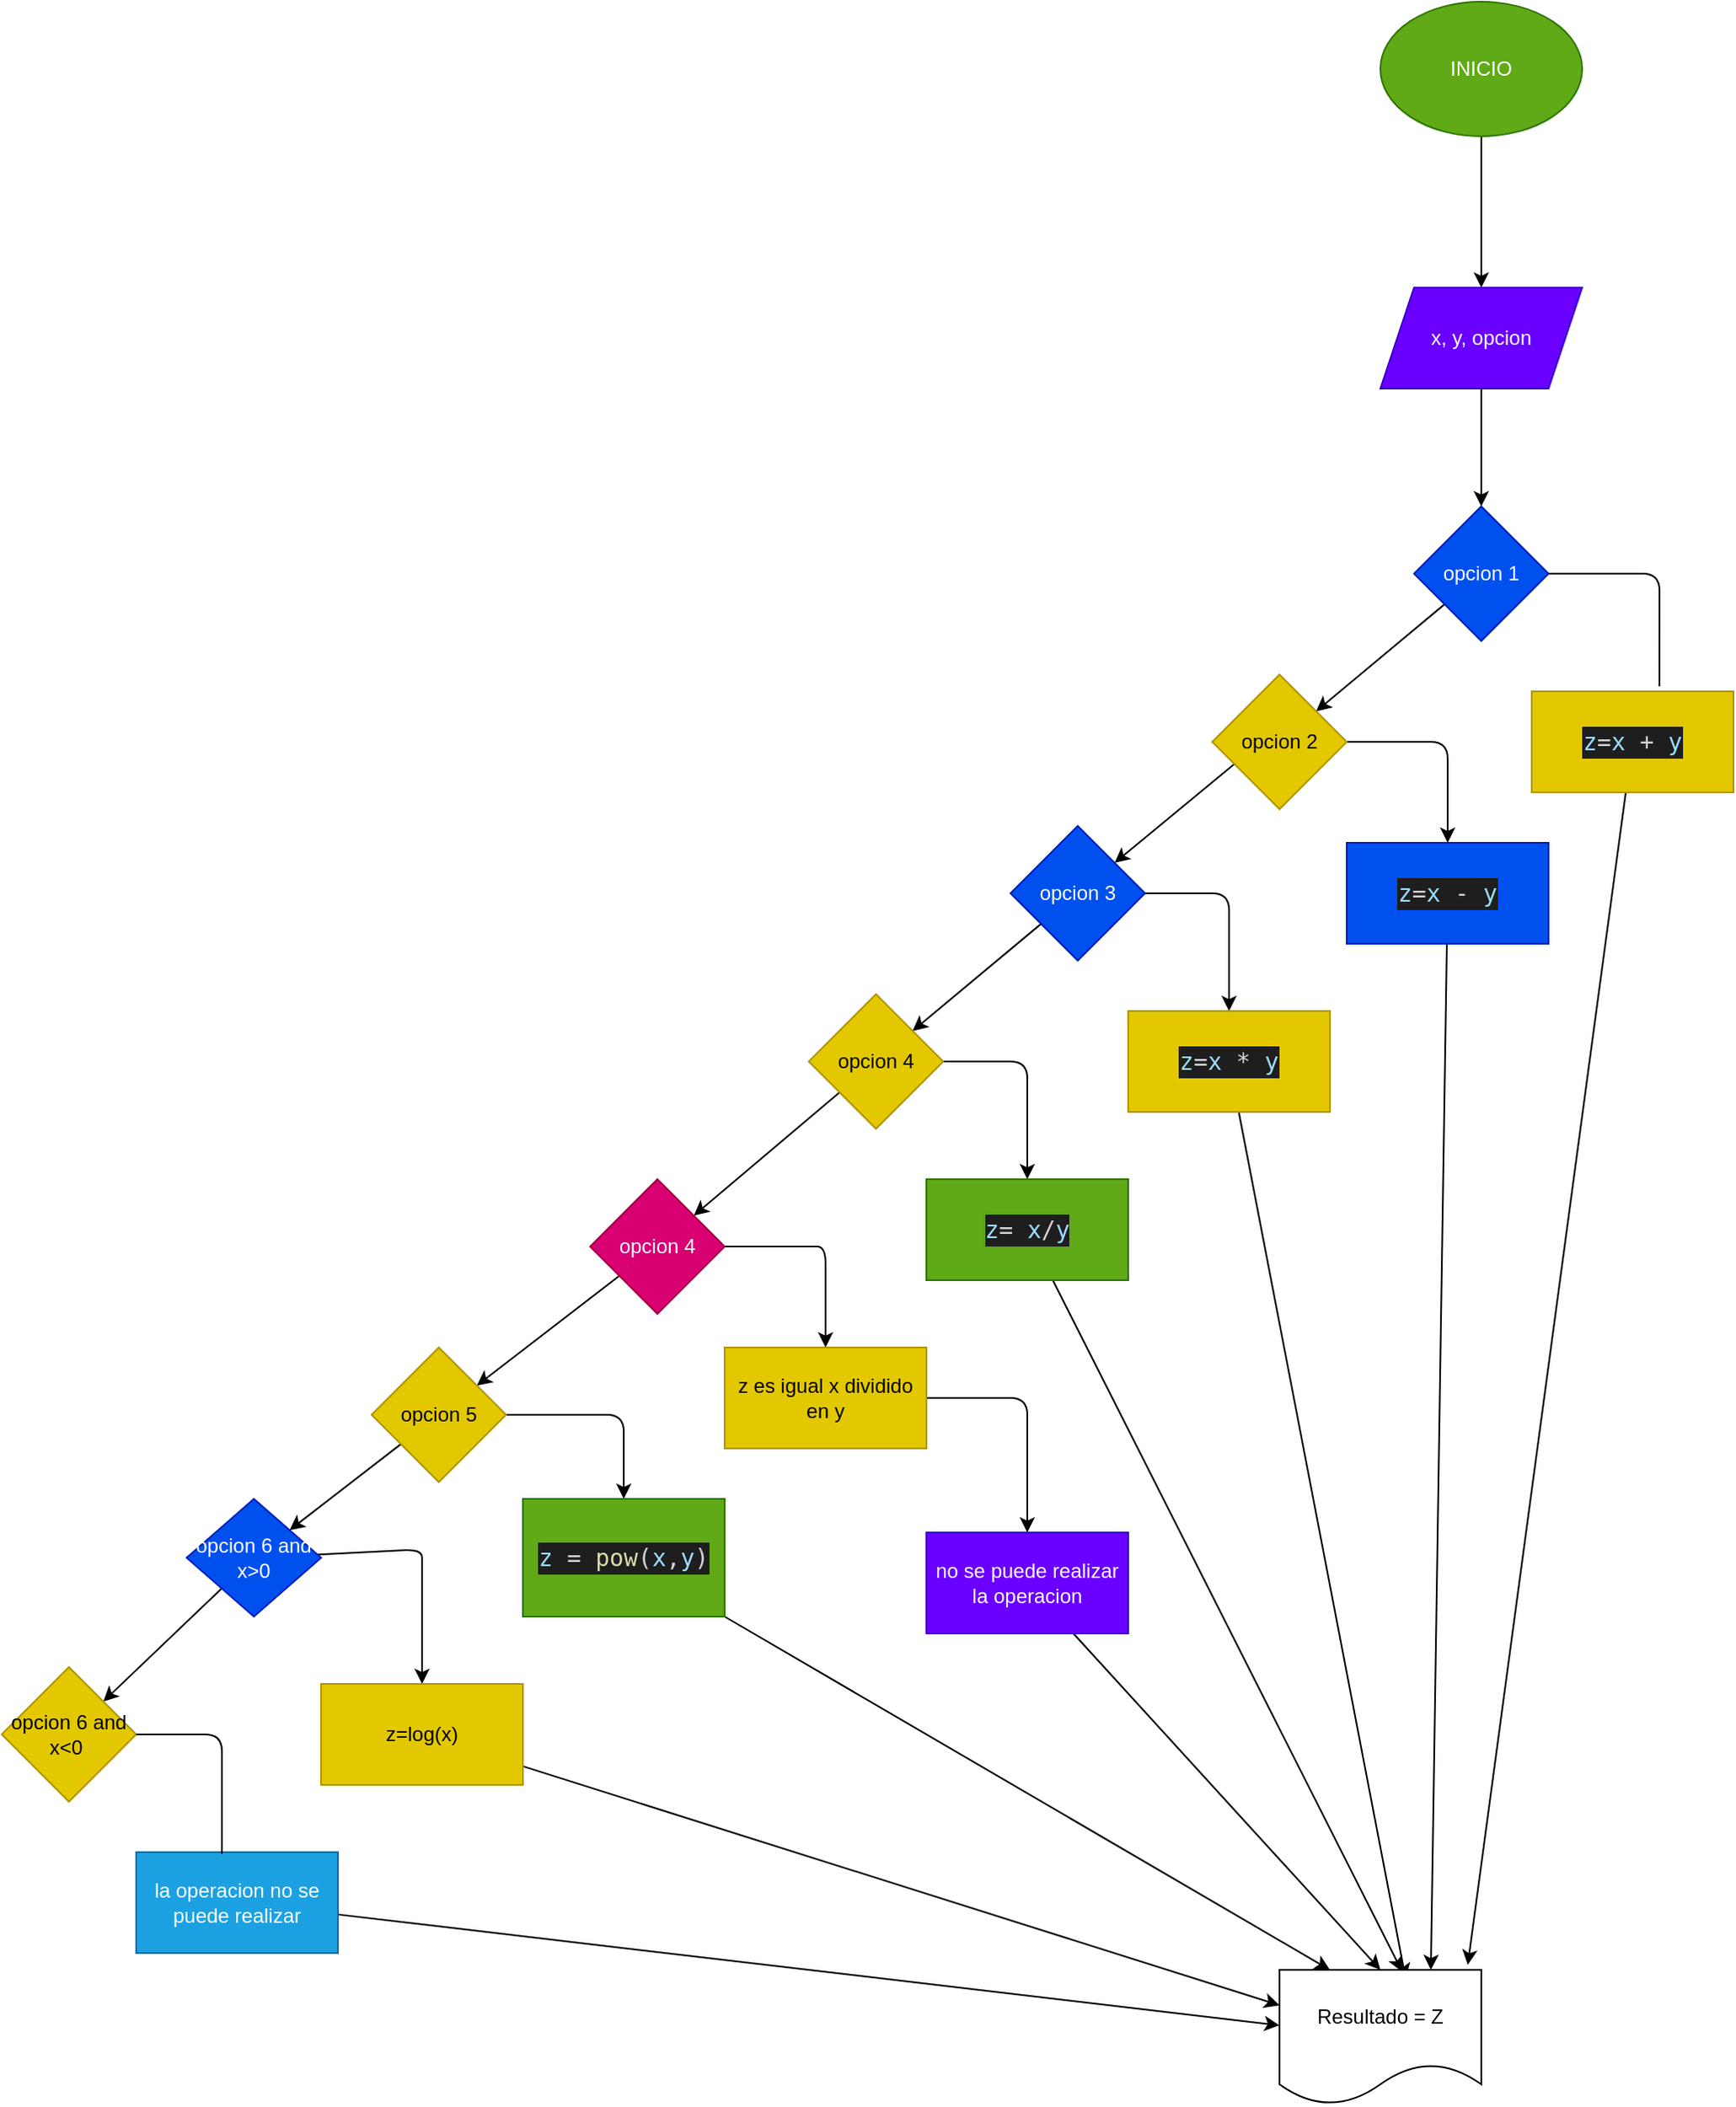 <mxfile>
    <diagram id="ckjyktfvq1XyGBbIAaZn" name="Página-1">
        <mxGraphModel dx="1452" dy="409" grid="1" gridSize="10" guides="1" tooltips="1" connect="1" arrows="1" fold="1" page="1" pageScale="1" pageWidth="827" pageHeight="1169" math="0" shadow="0">
            <root>
                <mxCell id="0"/>
                <mxCell id="1" parent="0"/>
                <mxCell id="4" value="" style="edgeStyle=none;html=1;" edge="1" parent="1" source="2" target="3">
                    <mxGeometry relative="1" as="geometry"/>
                </mxCell>
                <mxCell id="2" value="INICIO" style="ellipse;whiteSpace=wrap;html=1;fillColor=#60a917;fontColor=#ffffff;strokeColor=#2D7600;" vertex="1" parent="1">
                    <mxGeometry x="310" y="40" width="120" height="80" as="geometry"/>
                </mxCell>
                <mxCell id="6" value="" style="edgeStyle=none;html=1;" edge="1" parent="1" source="3" target="5">
                    <mxGeometry relative="1" as="geometry"/>
                </mxCell>
                <mxCell id="3" value="x, y, opcion" style="shape=parallelogram;perimeter=parallelogramPerimeter;whiteSpace=wrap;html=1;fixedSize=1;fillColor=#6a00ff;fontColor=#ffffff;strokeColor=#3700CC;" vertex="1" parent="1">
                    <mxGeometry x="310" y="210" width="120" height="60" as="geometry"/>
                </mxCell>
                <mxCell id="8" value="" style="edgeStyle=none;html=1;" edge="1" parent="1" source="5" target="7">
                    <mxGeometry relative="1" as="geometry"/>
                </mxCell>
                <mxCell id="5" value="opcion 1" style="rhombus;whiteSpace=wrap;html=1;fillColor=#0050ef;fontColor=#ffffff;strokeColor=#001DBC;" vertex="1" parent="1">
                    <mxGeometry x="330" y="340" width="80" height="80" as="geometry"/>
                </mxCell>
                <mxCell id="14" value="" style="edgeStyle=none;html=1;" edge="1" parent="1" source="7" target="13">
                    <mxGeometry relative="1" as="geometry">
                        <Array as="points">
                            <mxPoint x="350" y="480"/>
                        </Array>
                    </mxGeometry>
                </mxCell>
                <mxCell id="16" value="" style="edgeStyle=none;html=1;" edge="1" parent="1" target="15">
                    <mxGeometry relative="1" as="geometry">
                        <mxPoint x="227" y="490" as="sourcePoint"/>
                    </mxGeometry>
                </mxCell>
                <mxCell id="7" value="opcion 2" style="rhombus;whiteSpace=wrap;html=1;fillColor=#e3c800;fontColor=#000000;strokeColor=#B09500;" vertex="1" parent="1">
                    <mxGeometry x="210" y="440" width="80" height="80" as="geometry"/>
                </mxCell>
                <mxCell id="62" style="edgeStyle=none;html=1;entryX=0.933;entryY=-0.037;entryDx=0;entryDy=0;entryPerimeter=0;" edge="1" parent="1" source="9" target="54">
                    <mxGeometry relative="1" as="geometry"/>
                </mxCell>
                <mxCell id="9" value="&lt;div style=&quot;background-color: rgb(30 , 30 , 30) ; font-family: &amp;#34;droid sans mono&amp;#34; , &amp;#34;monospace&amp;#34; , monospace ; font-size: 14px ; line-height: 19px&quot;&gt;&lt;span style=&quot;color: rgb(212 , 212 , 212)&quot;&gt;&lt;span style=&quot;color: #9cdcfe&quot;&gt;z&lt;/span&gt;=&lt;span style=&quot;color: #9cdcfe&quot;&gt;x&lt;/span&gt; + &lt;/span&gt;&lt;font color=&quot;#9cdcfe&quot;&gt;y&lt;/font&gt;&lt;/div&gt;" style="whiteSpace=wrap;html=1;fillColor=#e3c800;fontColor=#000000;strokeColor=#B09500;" vertex="1" parent="1">
                    <mxGeometry x="400" y="450" width="120" height="60" as="geometry"/>
                </mxCell>
                <mxCell id="61" style="edgeStyle=none;html=1;entryX=0.75;entryY=0;entryDx=0;entryDy=0;" edge="1" parent="1" source="13" target="54">
                    <mxGeometry relative="1" as="geometry"/>
                </mxCell>
                <mxCell id="13" value="&lt;div style=&quot;color: rgb(212 , 212 , 212) ; background-color: rgb(30 , 30 , 30) ; font-family: &amp;#34;droid sans mono&amp;#34; , &amp;#34;monospace&amp;#34; , monospace ; font-size: 14px ; line-height: 19px&quot;&gt;&lt;span style=&quot;color: #9cdcfe&quot;&gt;z&lt;/span&gt;=&lt;span style=&quot;color: #9cdcfe&quot;&gt;x&lt;/span&gt; - &lt;span style=&quot;color: #9cdcfe&quot;&gt;y&lt;/span&gt; &lt;/div&gt;" style="whiteSpace=wrap;html=1;fillColor=#0050ef;fontColor=#ffffff;strokeColor=#001DBC;" vertex="1" parent="1">
                    <mxGeometry x="290" y="540" width="120" height="60" as="geometry"/>
                </mxCell>
                <mxCell id="18" value="" style="edgeStyle=none;html=1;" edge="1" parent="1" source="15" target="17">
                    <mxGeometry relative="1" as="geometry">
                        <Array as="points">
                            <mxPoint x="220" y="570"/>
                        </Array>
                    </mxGeometry>
                </mxCell>
                <mxCell id="21" value="" style="edgeStyle=none;html=1;" edge="1" parent="1" source="15" target="20">
                    <mxGeometry relative="1" as="geometry"/>
                </mxCell>
                <mxCell id="15" value="opcion 3" style="rhombus;whiteSpace=wrap;html=1;fillColor=#0050ef;fontColor=#ffffff;strokeColor=#001DBC;" vertex="1" parent="1">
                    <mxGeometry x="90" y="530" width="80" height="80" as="geometry"/>
                </mxCell>
                <mxCell id="60" style="edgeStyle=none;html=1;entryX=0.625;entryY=0.063;entryDx=0;entryDy=0;entryPerimeter=0;" edge="1" parent="1" source="17" target="54">
                    <mxGeometry relative="1" as="geometry"/>
                </mxCell>
                <mxCell id="17" value="&lt;div style=&quot;color: rgb(212 , 212 , 212) ; background-color: rgb(30 , 30 , 30) ; font-family: &amp;#34;droid sans mono&amp;#34; , &amp;#34;monospace&amp;#34; , monospace ; font-size: 14px ; line-height: 19px&quot;&gt;&lt;span style=&quot;color: #9cdcfe&quot;&gt;z&lt;/span&gt;=&lt;span style=&quot;color: #9cdcfe&quot;&gt;x&lt;/span&gt; * &lt;span style=&quot;color: #9cdcfe&quot;&gt;y&lt;/span&gt;&lt;/div&gt;" style="whiteSpace=wrap;html=1;fillColor=#e3c800;fontColor=#000000;strokeColor=#B09500;" vertex="1" parent="1">
                    <mxGeometry x="160" y="640" width="120" height="60" as="geometry"/>
                </mxCell>
                <mxCell id="25" value="" style="edgeStyle=none;html=1;" edge="1" parent="1" source="20" target="24">
                    <mxGeometry relative="1" as="geometry">
                        <Array as="points">
                            <mxPoint x="100" y="670"/>
                        </Array>
                    </mxGeometry>
                </mxCell>
                <mxCell id="28" value="" style="edgeStyle=none;html=1;" edge="1" parent="1" source="20" target="27">
                    <mxGeometry relative="1" as="geometry"/>
                </mxCell>
                <mxCell id="20" value="opcion 4" style="rhombus;whiteSpace=wrap;html=1;fillColor=#e3c800;fontColor=#000000;strokeColor=#B09500;" vertex="1" parent="1">
                    <mxGeometry x="-30" y="630" width="80" height="80" as="geometry"/>
                </mxCell>
                <mxCell id="59" style="edgeStyle=none;html=1;entryX=0.608;entryY=0.013;entryDx=0;entryDy=0;entryPerimeter=0;" edge="1" parent="1" source="24" target="54">
                    <mxGeometry relative="1" as="geometry"/>
                </mxCell>
                <mxCell id="24" value="&lt;div style=&quot;color: rgb(212 , 212 , 212) ; background-color: rgb(30 , 30 , 30) ; font-family: &amp;#34;droid sans mono&amp;#34; , &amp;#34;monospace&amp;#34; , monospace ; font-size: 14px ; line-height: 19px&quot;&gt;&lt;div style=&quot;font-family: &amp;#34;droid sans mono&amp;#34; , &amp;#34;monospace&amp;#34; , monospace ; line-height: 19px&quot;&gt;&lt;span style=&quot;color: #9cdcfe&quot;&gt;z&lt;/span&gt;= &lt;span style=&quot;color: #9cdcfe&quot;&gt;x&lt;/span&gt;/&lt;span style=&quot;color: #9cdcfe&quot;&gt;y&lt;/span&gt;&lt;/div&gt;&lt;/div&gt;" style="whiteSpace=wrap;html=1;fillColor=#60a917;fontColor=#ffffff;strokeColor=#2D7600;" vertex="1" parent="1">
                    <mxGeometry x="40" y="740" width="120" height="60" as="geometry"/>
                </mxCell>
                <mxCell id="26" value="" style="endArrow=none;html=1;entryX=0.633;entryY=-0.05;entryDx=0;entryDy=0;entryPerimeter=0;exitX=1;exitY=0.5;exitDx=0;exitDy=0;" edge="1" parent="1" source="5" target="9">
                    <mxGeometry width="50" height="50" relative="1" as="geometry">
                        <mxPoint x="410" y="430" as="sourcePoint"/>
                        <mxPoint x="480.711" y="380" as="targetPoint"/>
                        <Array as="points">
                            <mxPoint x="476" y="380"/>
                        </Array>
                    </mxGeometry>
                </mxCell>
                <mxCell id="30" value="" style="edgeStyle=none;html=1;" edge="1" parent="1" source="27" target="29">
                    <mxGeometry relative="1" as="geometry">
                        <Array as="points">
                            <mxPoint x="-40" y="780"/>
                            <mxPoint x="-20" y="780"/>
                        </Array>
                    </mxGeometry>
                </mxCell>
                <mxCell id="32" value="" style="edgeStyle=none;html=1;" edge="1" parent="1" source="27" target="31">
                    <mxGeometry relative="1" as="geometry"/>
                </mxCell>
                <mxCell id="27" value="opcion 4" style="rhombus;whiteSpace=wrap;html=1;fillColor=#d80073;fontColor=#ffffff;strokeColor=#A50040;" vertex="1" parent="1">
                    <mxGeometry x="-160" y="740" width="80" height="80" as="geometry"/>
                </mxCell>
                <mxCell id="51" value="" style="edgeStyle=none;html=1;" edge="1" parent="1" source="29" target="50">
                    <mxGeometry relative="1" as="geometry">
                        <Array as="points">
                            <mxPoint x="100" y="870"/>
                        </Array>
                    </mxGeometry>
                </mxCell>
                <mxCell id="29" value="z es igual x dividido en y" style="whiteSpace=wrap;html=1;fillColor=#e3c800;fontColor=#000000;strokeColor=#B09500;" vertex="1" parent="1">
                    <mxGeometry x="-80" y="840" width="120" height="60" as="geometry"/>
                </mxCell>
                <mxCell id="36" value="" style="edgeStyle=none;html=1;" edge="1" parent="1" source="31" target="35">
                    <mxGeometry relative="1" as="geometry">
                        <Array as="points">
                            <mxPoint x="-140" y="880"/>
                        </Array>
                    </mxGeometry>
                </mxCell>
                <mxCell id="38" value="" style="edgeStyle=none;html=1;" edge="1" parent="1" source="31" target="37">
                    <mxGeometry relative="1" as="geometry"/>
                </mxCell>
                <mxCell id="31" value="opcion 5" style="rhombus;whiteSpace=wrap;html=1;fillColor=#e3c800;fontColor=#000000;strokeColor=#B09500;" vertex="1" parent="1">
                    <mxGeometry x="-290" y="840" width="80" height="80" as="geometry"/>
                </mxCell>
                <mxCell id="57" style="edgeStyle=none;html=1;entryX=0.25;entryY=0;entryDx=0;entryDy=0;" edge="1" parent="1" source="35" target="54">
                    <mxGeometry relative="1" as="geometry"/>
                </mxCell>
                <mxCell id="35" value="&lt;div style=&quot;color: rgb(212 , 212 , 212) ; background-color: rgb(30 , 30 , 30) ; font-family: &amp;#34;droid sans mono&amp;#34; , &amp;#34;monospace&amp;#34; , monospace ; font-size: 14px ; line-height: 19px&quot;&gt;&lt;span style=&quot;color: #9cdcfe&quot;&gt;z&lt;/span&gt; = &lt;span style=&quot;color: #dcdcaa&quot;&gt;pow&lt;/span&gt;(&lt;span style=&quot;color: #9cdcfe&quot;&gt;x&lt;/span&gt;,&lt;span style=&quot;color: #9cdcfe&quot;&gt;y&lt;/span&gt;)&lt;/div&gt;" style="whiteSpace=wrap;html=1;fillColor=#60a917;fontColor=#ffffff;strokeColor=#2D7600;" vertex="1" parent="1">
                    <mxGeometry x="-200" y="930" width="120" height="70" as="geometry"/>
                </mxCell>
                <mxCell id="40" value="" style="edgeStyle=none;html=1;" edge="1" parent="1" source="37" target="39">
                    <mxGeometry relative="1" as="geometry"/>
                </mxCell>
                <mxCell id="42" value="" style="edgeStyle=none;html=1;" edge="1" parent="1" source="37" target="41">
                    <mxGeometry relative="1" as="geometry">
                        <Array as="points">
                            <mxPoint x="-260" y="960"/>
                            <mxPoint x="-260" y="970"/>
                        </Array>
                    </mxGeometry>
                </mxCell>
                <mxCell id="37" value="opcion 6 and x&amp;gt;0" style="rhombus;whiteSpace=wrap;html=1;fillColor=#0050ef;fontColor=#ffffff;strokeColor=#001DBC;" vertex="1" parent="1">
                    <mxGeometry x="-400" y="930" width="80" height="70" as="geometry"/>
                </mxCell>
                <mxCell id="39" value="opcion 6 and x&amp;lt;0&amp;nbsp;" style="rhombus;whiteSpace=wrap;html=1;fillColor=#e3c800;fontColor=#000000;strokeColor=#B09500;" vertex="1" parent="1">
                    <mxGeometry x="-510" y="1030" width="80" height="80" as="geometry"/>
                </mxCell>
                <mxCell id="56" style="edgeStyle=none;html=1;" edge="1" parent="1" source="41" target="54">
                    <mxGeometry relative="1" as="geometry"/>
                </mxCell>
                <mxCell id="41" value="z=log(x)" style="whiteSpace=wrap;html=1;fillColor=#e3c800;fontColor=#000000;strokeColor=#B09500;" vertex="1" parent="1">
                    <mxGeometry x="-320" y="1040" width="120" height="60" as="geometry"/>
                </mxCell>
                <mxCell id="55" style="edgeStyle=none;html=1;" edge="1" parent="1" source="43" target="54">
                    <mxGeometry relative="1" as="geometry"/>
                </mxCell>
                <mxCell id="43" value="la operacion no se puede realizar" style="whiteSpace=wrap;html=1;fillColor=#1ba1e2;fontColor=#ffffff;strokeColor=#006EAF;" vertex="1" parent="1">
                    <mxGeometry x="-430" y="1140" width="120" height="60" as="geometry"/>
                </mxCell>
                <mxCell id="45" value="" style="endArrow=none;html=1;entryX=1;entryY=0.5;entryDx=0;entryDy=0;exitX=0.425;exitY=0.017;exitDx=0;exitDy=0;exitPerimeter=0;" edge="1" parent="1" source="43" target="39">
                    <mxGeometry width="50" height="50" relative="1" as="geometry">
                        <mxPoint x="-430" y="1130" as="sourcePoint"/>
                        <mxPoint x="-380" y="1080" as="targetPoint"/>
                        <Array as="points">
                            <mxPoint x="-379" y="1070"/>
                        </Array>
                    </mxGeometry>
                </mxCell>
                <mxCell id="58" style="edgeStyle=none;html=1;entryX=0.5;entryY=0;entryDx=0;entryDy=0;" edge="1" parent="1" source="50" target="54">
                    <mxGeometry relative="1" as="geometry"/>
                </mxCell>
                <mxCell id="50" value="no se puede realizar la operacion" style="whiteSpace=wrap;html=1;fillColor=#6a00ff;fontColor=#ffffff;strokeColor=#3700CC;" vertex="1" parent="1">
                    <mxGeometry x="40" y="950" width="120" height="60" as="geometry"/>
                </mxCell>
                <mxCell id="54" value="Resultado = Z" style="shape=document;whiteSpace=wrap;html=1;boundedLbl=1;" vertex="1" parent="1">
                    <mxGeometry x="250" y="1210" width="120" height="80" as="geometry"/>
                </mxCell>
            </root>
        </mxGraphModel>
    </diagram>
</mxfile>